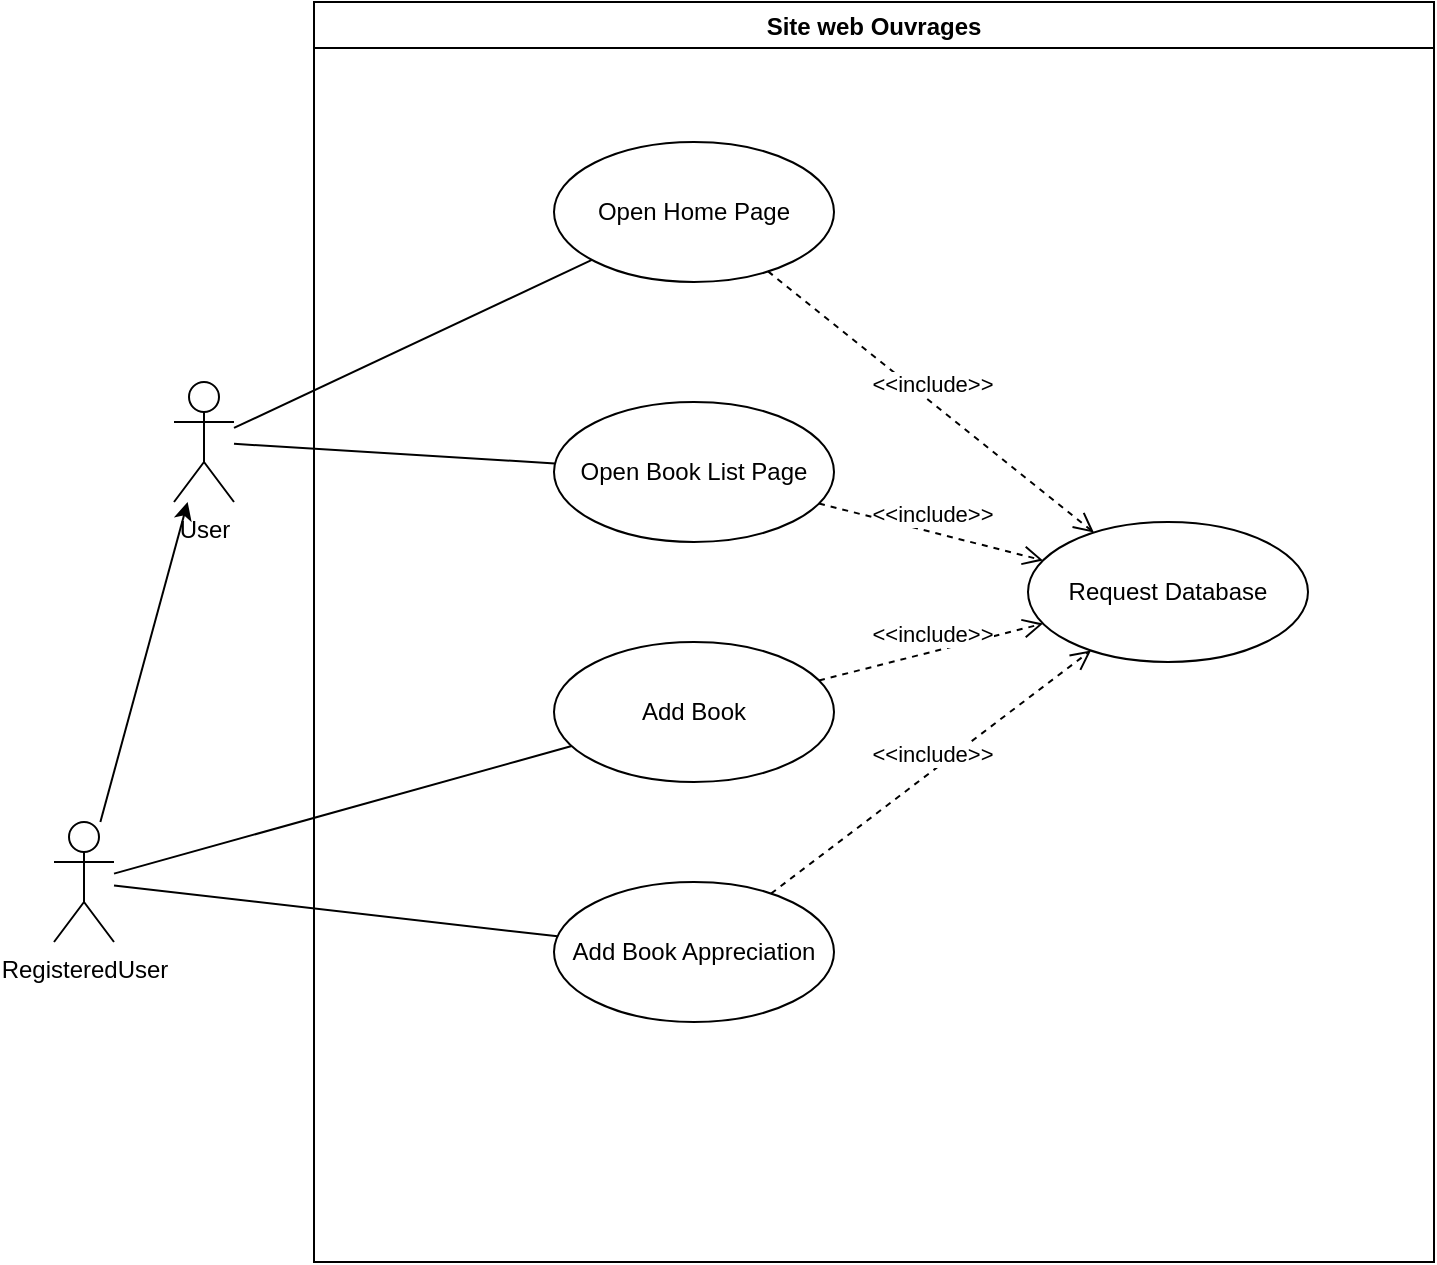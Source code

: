 <mxfile version="17.2.0" type="device"><diagram id="vu0W9WCzP2i7UgHe85AT" name="Page-1"><mxGraphModel dx="1422" dy="780" grid="1" gridSize="10" guides="1" tooltips="1" connect="1" arrows="1" fold="1" page="1" pageScale="1" pageWidth="827" pageHeight="1169" math="0" shadow="0"><root><mxCell id="0"/><mxCell id="1" parent="0"/><mxCell id="YPPhEM5h08TDiqmG9Tn5-1" value="Site web Ouvrages" style="swimlane;" vertex="1" parent="1"><mxGeometry x="330" y="80" width="560" height="630" as="geometry"/></mxCell><mxCell id="YPPhEM5h08TDiqmG9Tn5-5" value="Open Home Page" style="ellipse;whiteSpace=wrap;html=1;" vertex="1" parent="YPPhEM5h08TDiqmG9Tn5-1"><mxGeometry x="120" y="70" width="140" height="70" as="geometry"/></mxCell><mxCell id="YPPhEM5h08TDiqmG9Tn5-8" value="Open Book List Page" style="ellipse;whiteSpace=wrap;html=1;" vertex="1" parent="YPPhEM5h08TDiqmG9Tn5-1"><mxGeometry x="120" y="200" width="140" height="70" as="geometry"/></mxCell><mxCell id="YPPhEM5h08TDiqmG9Tn5-9" value="Add Book" style="ellipse;whiteSpace=wrap;html=1;" vertex="1" parent="YPPhEM5h08TDiqmG9Tn5-1"><mxGeometry x="120" y="320" width="140" height="70" as="geometry"/></mxCell><mxCell id="YPPhEM5h08TDiqmG9Tn5-12" value="Add Book Appreciation" style="ellipse;whiteSpace=wrap;html=1;" vertex="1" parent="YPPhEM5h08TDiqmG9Tn5-1"><mxGeometry x="120" y="440" width="140" height="70" as="geometry"/></mxCell><mxCell id="YPPhEM5h08TDiqmG9Tn5-15" value="Request Database" style="ellipse;whiteSpace=wrap;html=1;" vertex="1" parent="YPPhEM5h08TDiqmG9Tn5-1"><mxGeometry x="357" y="260" width="140" height="70" as="geometry"/></mxCell><mxCell id="YPPhEM5h08TDiqmG9Tn5-17" value="&amp;lt;&amp;lt;include&amp;gt;&amp;gt;" style="html=1;verticalAlign=bottom;endArrow=open;dashed=1;endSize=8;rounded=0;" edge="1" parent="YPPhEM5h08TDiqmG9Tn5-1" source="YPPhEM5h08TDiqmG9Tn5-5" target="YPPhEM5h08TDiqmG9Tn5-15"><mxGeometry relative="1" as="geometry"><mxPoint x="350" y="170" as="sourcePoint"/><mxPoint x="270" y="170" as="targetPoint"/></mxGeometry></mxCell><mxCell id="YPPhEM5h08TDiqmG9Tn5-18" value="&amp;lt;&amp;lt;include&amp;gt;&amp;gt;" style="html=1;verticalAlign=bottom;endArrow=open;dashed=1;endSize=8;rounded=0;" edge="1" parent="YPPhEM5h08TDiqmG9Tn5-1" source="YPPhEM5h08TDiqmG9Tn5-8" target="YPPhEM5h08TDiqmG9Tn5-15"><mxGeometry relative="1" as="geometry"><mxPoint x="236.966" y="144.722" as="sourcePoint"/><mxPoint x="399.956" y="275.303" as="targetPoint"/></mxGeometry></mxCell><mxCell id="YPPhEM5h08TDiqmG9Tn5-19" value="&amp;lt;&amp;lt;include&amp;gt;&amp;gt;" style="html=1;verticalAlign=bottom;endArrow=open;dashed=1;endSize=8;rounded=0;" edge="1" parent="YPPhEM5h08TDiqmG9Tn5-1" source="YPPhEM5h08TDiqmG9Tn5-9" target="YPPhEM5h08TDiqmG9Tn5-15"><mxGeometry relative="1" as="geometry"><mxPoint x="264.571" y="268.515" as="sourcePoint"/><mxPoint x="372.506" y="291.394" as="targetPoint"/></mxGeometry></mxCell><mxCell id="YPPhEM5h08TDiqmG9Tn5-20" value="&amp;lt;&amp;lt;include&amp;gt;&amp;gt;" style="html=1;verticalAlign=bottom;endArrow=open;dashed=1;endSize=8;rounded=0;" edge="1" parent="YPPhEM5h08TDiqmG9Tn5-1" source="YPPhEM5h08TDiqmG9Tn5-12" target="YPPhEM5h08TDiqmG9Tn5-15"><mxGeometry relative="1" as="geometry"><mxPoint x="258.042" y="365.435" as="sourcePoint"/><mxPoint x="378.983" y="324.584" as="targetPoint"/></mxGeometry></mxCell><mxCell id="YPPhEM5h08TDiqmG9Tn5-2" value="RegisteredUser" style="shape=umlActor;verticalLabelPosition=bottom;verticalAlign=top;html=1;outlineConnect=0;" vertex="1" parent="1"><mxGeometry x="200" y="490" width="30" height="60" as="geometry"/></mxCell><mxCell id="YPPhEM5h08TDiqmG9Tn5-3" value="User" style="shape=umlActor;verticalLabelPosition=bottom;verticalAlign=top;html=1;outlineConnect=0;" vertex="1" parent="1"><mxGeometry x="260" y="270" width="30" height="60" as="geometry"/></mxCell><mxCell id="YPPhEM5h08TDiqmG9Tn5-4" value="" style="endArrow=classic;html=1;rounded=0;" edge="1" parent="1" source="YPPhEM5h08TDiqmG9Tn5-2" target="YPPhEM5h08TDiqmG9Tn5-3"><mxGeometry width="50" height="50" relative="1" as="geometry"><mxPoint x="90" y="410" as="sourcePoint"/><mxPoint x="140" y="360" as="targetPoint"/></mxGeometry></mxCell><mxCell id="YPPhEM5h08TDiqmG9Tn5-7" value="" style="endArrow=none;html=1;rounded=0;" edge="1" parent="1" source="YPPhEM5h08TDiqmG9Tn5-3" target="YPPhEM5h08TDiqmG9Tn5-5"><mxGeometry width="50" height="50" relative="1" as="geometry"><mxPoint x="80" y="370" as="sourcePoint"/><mxPoint x="130" y="320" as="targetPoint"/></mxGeometry></mxCell><mxCell id="YPPhEM5h08TDiqmG9Tn5-10" value="" style="endArrow=none;html=1;rounded=0;" edge="1" parent="1" source="YPPhEM5h08TDiqmG9Tn5-3" target="YPPhEM5h08TDiqmG9Tn5-8"><mxGeometry width="50" height="50" relative="1" as="geometry"><mxPoint x="300" y="302.959" as="sourcePoint"/><mxPoint x="478.965" y="218.955" as="targetPoint"/></mxGeometry></mxCell><mxCell id="YPPhEM5h08TDiqmG9Tn5-11" value="" style="endArrow=none;html=1;rounded=0;" edge="1" parent="1" source="YPPhEM5h08TDiqmG9Tn5-2" target="YPPhEM5h08TDiqmG9Tn5-9"><mxGeometry width="50" height="50" relative="1" as="geometry"><mxPoint x="300" y="311.531" as="sourcePoint"/><mxPoint x="461.414" y="328.001" as="targetPoint"/></mxGeometry></mxCell><mxCell id="YPPhEM5h08TDiqmG9Tn5-13" value="" style="endArrow=none;html=1;rounded=0;" edge="1" parent="1" source="YPPhEM5h08TDiqmG9Tn5-2" target="YPPhEM5h08TDiqmG9Tn5-12"><mxGeometry width="50" height="50" relative="1" as="geometry"><mxPoint x="240" y="526.803" as="sourcePoint"/><mxPoint x="465.605" y="478.723" as="targetPoint"/></mxGeometry></mxCell></root></mxGraphModel></diagram></mxfile>